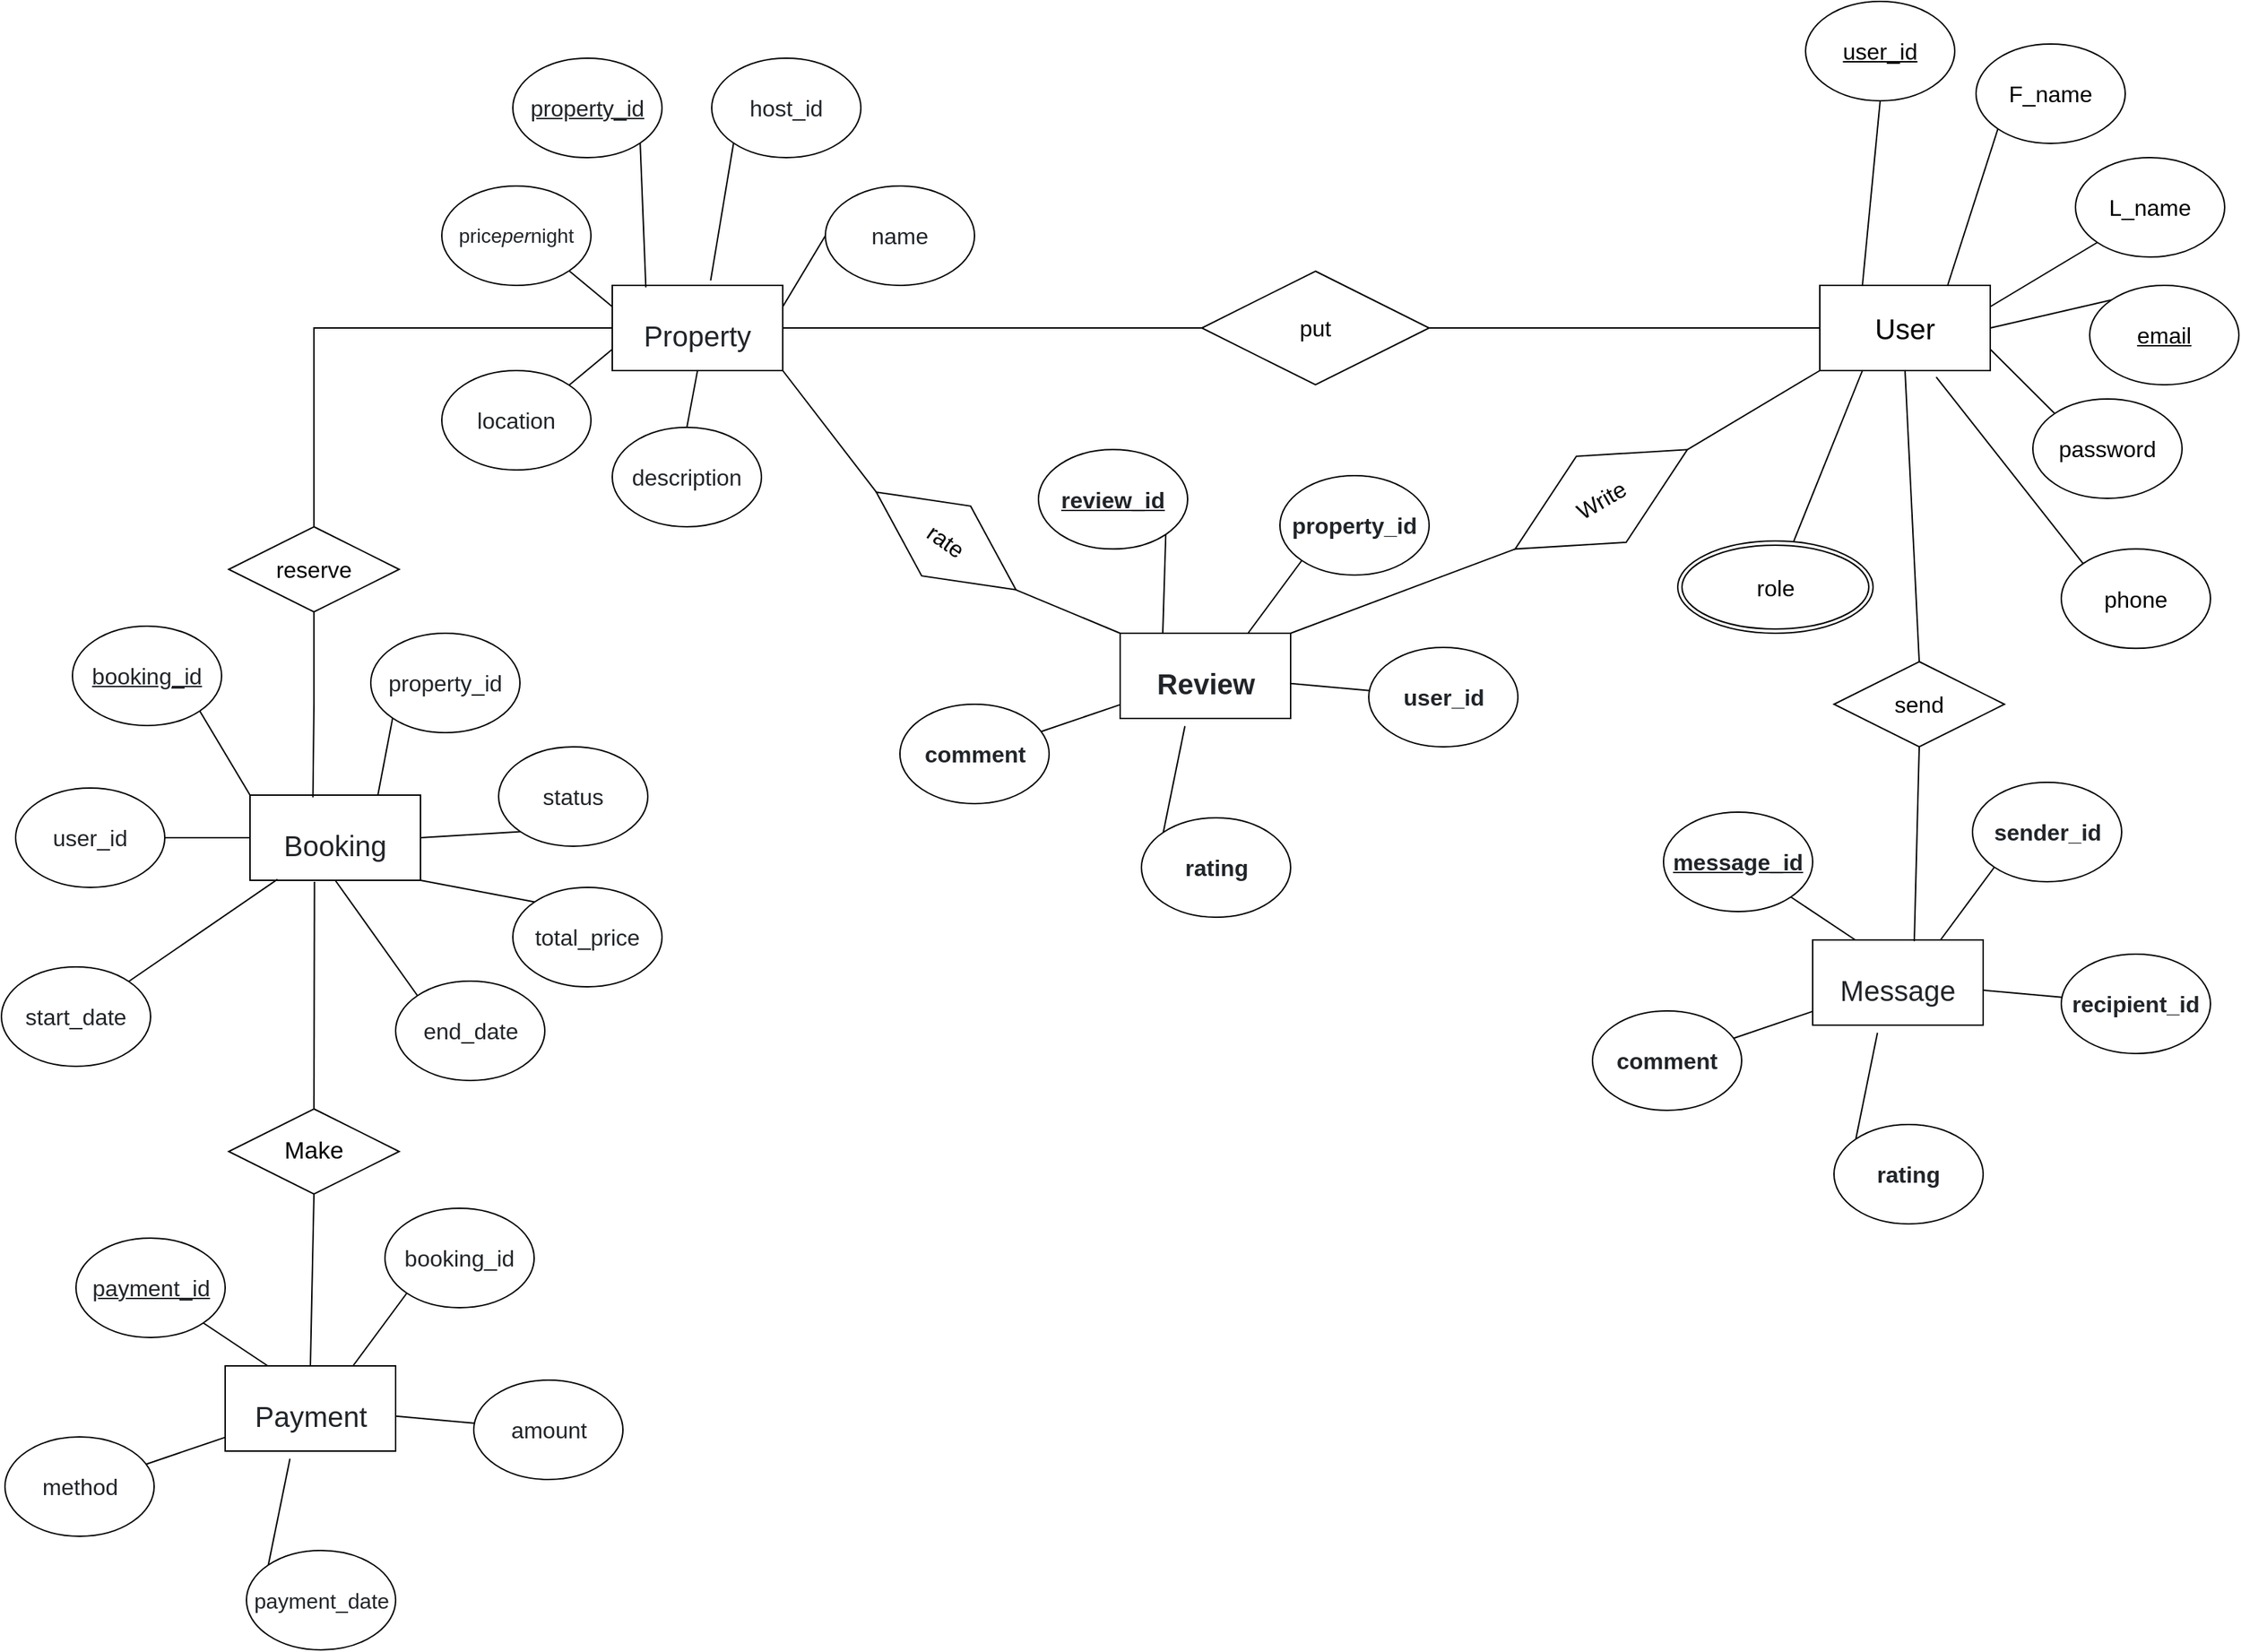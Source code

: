 <mxfile version="25.0.3">
  <diagram name="Page-1" id="sAh0_OjeJriuWlCXpD6U">
    <mxGraphModel dx="2840" dy="1763" grid="1" gridSize="10" guides="1" tooltips="1" connect="1" arrows="1" fold="1" page="1" pageScale="1" pageWidth="1100" pageHeight="850" math="0" shadow="0">
      <root>
        <mxCell id="0" />
        <mxCell id="1" parent="0" />
        <mxCell id="5ei2r8V7DqKCzxqT37iV-101" style="rounded=0;orthogonalLoop=1;jettySize=auto;html=1;exitX=0;exitY=1;exitDx=0;exitDy=0;entryX=1;entryY=0.5;entryDx=0;entryDy=0;endArrow=none;endFill=0;" edge="1" parent="1" source="5ei2r8V7DqKCzxqT37iV-1" target="5ei2r8V7DqKCzxqT37iV-100">
          <mxGeometry relative="1" as="geometry" />
        </mxCell>
        <mxCell id="5ei2r8V7DqKCzxqT37iV-109" style="rounded=0;orthogonalLoop=1;jettySize=auto;html=1;exitX=0.5;exitY=1;exitDx=0;exitDy=0;entryX=0.5;entryY=0;entryDx=0;entryDy=0;endArrow=none;endFill=0;" edge="1" parent="1" source="5ei2r8V7DqKCzxqT37iV-1" target="5ei2r8V7DqKCzxqT37iV-108">
          <mxGeometry relative="1" as="geometry" />
        </mxCell>
        <mxCell id="5ei2r8V7DqKCzxqT37iV-1" value="&lt;font style=&quot;font-size: 20px;&quot;&gt;User&lt;/font&gt;" style="rounded=0;whiteSpace=wrap;html=1;" vertex="1" parent="1">
          <mxGeometry x="540" y="310" width="120" height="60" as="geometry" />
        </mxCell>
        <mxCell id="5ei2r8V7DqKCzxqT37iV-18" style="rounded=0;orthogonalLoop=1;jettySize=auto;html=1;exitX=0.5;exitY=1;exitDx=0;exitDy=0;entryX=0.25;entryY=0;entryDx=0;entryDy=0;endArrow=none;endFill=0;" edge="1" parent="1" source="5ei2r8V7DqKCzxqT37iV-2" target="5ei2r8V7DqKCzxqT37iV-1">
          <mxGeometry relative="1" as="geometry" />
        </mxCell>
        <mxCell id="5ei2r8V7DqKCzxqT37iV-2" value="&lt;u&gt;&lt;font style=&quot;font-size: 16px;&quot;&gt;user_id&lt;/font&gt;&lt;/u&gt;" style="ellipse;whiteSpace=wrap;html=1;" vertex="1" parent="1">
          <mxGeometry x="530" y="110" width="105" height="70" as="geometry" />
        </mxCell>
        <mxCell id="5ei2r8V7DqKCzxqT37iV-17" style="rounded=0;orthogonalLoop=1;jettySize=auto;html=1;exitX=0;exitY=1;exitDx=0;exitDy=0;entryX=0.75;entryY=0;entryDx=0;entryDy=0;endArrow=none;endFill=0;" edge="1" parent="1" source="5ei2r8V7DqKCzxqT37iV-4" target="5ei2r8V7DqKCzxqT37iV-1">
          <mxGeometry relative="1" as="geometry" />
        </mxCell>
        <mxCell id="5ei2r8V7DqKCzxqT37iV-4" value="&lt;span style=&quot;font-size: 16px;&quot;&gt;F_name&lt;/span&gt;" style="ellipse;whiteSpace=wrap;html=1;" vertex="1" parent="1">
          <mxGeometry x="650" y="140" width="105" height="70" as="geometry" />
        </mxCell>
        <mxCell id="5ei2r8V7DqKCzxqT37iV-16" style="rounded=0;orthogonalLoop=1;jettySize=auto;html=1;exitX=0;exitY=1;exitDx=0;exitDy=0;entryX=1;entryY=0.25;entryDx=0;entryDy=0;strokeColor=default;endArrow=none;endFill=0;" edge="1" parent="1" source="5ei2r8V7DqKCzxqT37iV-5" target="5ei2r8V7DqKCzxqT37iV-1">
          <mxGeometry relative="1" as="geometry" />
        </mxCell>
        <mxCell id="5ei2r8V7DqKCzxqT37iV-5" value="&lt;span style=&quot;font-size: 16px;&quot;&gt;L_name&lt;/span&gt;" style="ellipse;whiteSpace=wrap;html=1;" vertex="1" parent="1">
          <mxGeometry x="720" y="220" width="105" height="70" as="geometry" />
        </mxCell>
        <mxCell id="5ei2r8V7DqKCzxqT37iV-15" style="rounded=0;orthogonalLoop=1;jettySize=auto;html=1;exitX=0;exitY=0;exitDx=0;exitDy=0;entryX=1;entryY=0.5;entryDx=0;entryDy=0;endArrow=none;endFill=0;" edge="1" parent="1" source="5ei2r8V7DqKCzxqT37iV-6" target="5ei2r8V7DqKCzxqT37iV-1">
          <mxGeometry relative="1" as="geometry" />
        </mxCell>
        <mxCell id="5ei2r8V7DqKCzxqT37iV-6" value="&lt;span style=&quot;font-size: 16px;&quot;&gt;&lt;u&gt;email&lt;/u&gt;&lt;/span&gt;" style="ellipse;whiteSpace=wrap;html=1;" vertex="1" parent="1">
          <mxGeometry x="730" y="310" width="105" height="70" as="geometry" />
        </mxCell>
        <mxCell id="5ei2r8V7DqKCzxqT37iV-14" style="rounded=0;orthogonalLoop=1;jettySize=auto;html=1;exitX=0;exitY=0;exitDx=0;exitDy=0;entryX=1;entryY=0.75;entryDx=0;entryDy=0;endArrow=none;endFill=0;" edge="1" parent="1" source="5ei2r8V7DqKCzxqT37iV-7" target="5ei2r8V7DqKCzxqT37iV-1">
          <mxGeometry relative="1" as="geometry" />
        </mxCell>
        <mxCell id="5ei2r8V7DqKCzxqT37iV-7" value="&lt;span style=&quot;font-size: 16px;&quot;&gt;password&lt;/span&gt;" style="ellipse;whiteSpace=wrap;html=1;" vertex="1" parent="1">
          <mxGeometry x="690" y="390" width="105" height="70" as="geometry" />
        </mxCell>
        <mxCell id="5ei2r8V7DqKCzxqT37iV-9" value="&lt;span style=&quot;font-size: 16px;&quot;&gt;phone&lt;/span&gt;" style="ellipse;whiteSpace=wrap;html=1;" vertex="1" parent="1">
          <mxGeometry x="710" y="495.67" width="105" height="70" as="geometry" />
        </mxCell>
        <mxCell id="5ei2r8V7DqKCzxqT37iV-12" style="rounded=0;orthogonalLoop=1;jettySize=auto;html=1;entryX=0.25;entryY=1;entryDx=0;entryDy=0;endArrow=none;endFill=0;" edge="1" parent="1" source="5ei2r8V7DqKCzxqT37iV-10" target="5ei2r8V7DqKCzxqT37iV-1">
          <mxGeometry relative="1" as="geometry" />
        </mxCell>
        <mxCell id="5ei2r8V7DqKCzxqT37iV-10" value="&lt;font style=&quot;font-size: 16px;&quot;&gt;role&lt;/font&gt;" style="ellipse;shape=doubleEllipse;margin=3;whiteSpace=wrap;html=1;align=center;" vertex="1" parent="1">
          <mxGeometry x="440" y="490" width="137.5" height="65" as="geometry" />
        </mxCell>
        <mxCell id="5ei2r8V7DqKCzxqT37iV-13" style="rounded=0;orthogonalLoop=1;jettySize=auto;html=1;exitX=0;exitY=0;exitDx=0;exitDy=0;entryX=0.683;entryY=1.077;entryDx=0;entryDy=0;entryPerimeter=0;endArrow=none;endFill=0;" edge="1" parent="1" source="5ei2r8V7DqKCzxqT37iV-9" target="5ei2r8V7DqKCzxqT37iV-1">
          <mxGeometry relative="1" as="geometry" />
        </mxCell>
        <mxCell id="5ei2r8V7DqKCzxqT37iV-21" value="&lt;h3 style=&quot;box-sizing: border-box; margin-top: 30px; margin-bottom: 20px; font-weight: 500; line-height: 1.2; color: rgb(33, 37, 41); font-family: Poppins, sans-serif; text-align: start; background-color: rgb(255, 255, 255);&quot;&gt;&lt;font style=&quot;font-size: 20px;&quot;&gt;Property&lt;/font&gt;&lt;/h3&gt;&lt;ul style=&quot;box-sizing: border-box; padding-left: 2rem; margin-top: 10px; margin-bottom: 1rem; color: rgb(33, 37, 41); font-family: Poppins, sans-serif; font-size: 16px; text-align: start; background-color: rgb(255, 255, 255);&quot;&gt;&lt;/ul&gt;" style="rounded=0;whiteSpace=wrap;html=1;" vertex="1" parent="1">
          <mxGeometry x="-310" y="310" width="120" height="60" as="geometry" />
        </mxCell>
        <mxCell id="5ei2r8V7DqKCzxqT37iV-22" value="&lt;span style=&quot;box-sizing: border-box; color: rgb(33, 37, 41); font-family: Poppins, sans-serif; font-size: 16px; text-align: left; background-color: rgb(255, 255, 255);&quot;&gt;&lt;u&gt;property_id&lt;/u&gt;&lt;/span&gt;" style="ellipse;whiteSpace=wrap;html=1;" vertex="1" parent="1">
          <mxGeometry x="-380" y="150" width="105" height="70" as="geometry" />
        </mxCell>
        <mxCell id="5ei2r8V7DqKCzxqT37iV-23" value="&lt;span style=&quot;box-sizing: border-box; color: rgb(33, 37, 41); font-family: Poppins, sans-serif; font-size: 16px; text-align: left; background-color: rgb(255, 255, 255);&quot;&gt;host_id&lt;/span&gt;" style="ellipse;whiteSpace=wrap;html=1;" vertex="1" parent="1">
          <mxGeometry x="-240" y="150" width="105" height="70" as="geometry" />
        </mxCell>
        <mxCell id="5ei2r8V7DqKCzxqT37iV-30" style="rounded=0;orthogonalLoop=1;jettySize=auto;html=1;exitX=0;exitY=0.5;exitDx=0;exitDy=0;entryX=1;entryY=0.25;entryDx=0;entryDy=0;endArrow=none;endFill=0;" edge="1" parent="1" source="5ei2r8V7DqKCzxqT37iV-24" target="5ei2r8V7DqKCzxqT37iV-21">
          <mxGeometry relative="1" as="geometry" />
        </mxCell>
        <mxCell id="5ei2r8V7DqKCzxqT37iV-24" value="&lt;span style=&quot;box-sizing: border-box; color: rgb(33, 37, 41); font-family: Poppins, sans-serif; font-size: 16px; text-align: left; background-color: rgb(255, 255, 255);&quot;&gt;name&lt;/span&gt;" style="ellipse;whiteSpace=wrap;html=1;" vertex="1" parent="1">
          <mxGeometry x="-160" y="240" width="105" height="70" as="geometry" />
        </mxCell>
        <mxCell id="5ei2r8V7DqKCzxqT37iV-32" style="rounded=0;orthogonalLoop=1;jettySize=auto;html=1;exitX=1;exitY=0;exitDx=0;exitDy=0;entryX=0;entryY=0.75;entryDx=0;entryDy=0;endArrow=none;endFill=0;" edge="1" parent="1" source="5ei2r8V7DqKCzxqT37iV-25" target="5ei2r8V7DqKCzxqT37iV-21">
          <mxGeometry relative="1" as="geometry" />
        </mxCell>
        <mxCell id="5ei2r8V7DqKCzxqT37iV-25" value="&lt;font style=&quot;font-size: 16px;&quot;&gt;&lt;span style=&quot;box-sizing: border-box; color: rgb(33, 37, 41); font-family: Poppins, sans-serif; text-align: left; background-color: rgb(255, 255, 255);&quot;&gt;location&lt;/span&gt;&lt;/font&gt;" style="ellipse;whiteSpace=wrap;html=1;" vertex="1" parent="1">
          <mxGeometry x="-430" y="370" width="105" height="70" as="geometry" />
        </mxCell>
        <mxCell id="5ei2r8V7DqKCzxqT37iV-33" style="rounded=0;orthogonalLoop=1;jettySize=auto;html=1;exitX=1;exitY=1;exitDx=0;exitDy=0;entryX=0;entryY=0.25;entryDx=0;entryDy=0;endArrow=none;endFill=0;" edge="1" parent="1" source="5ei2r8V7DqKCzxqT37iV-26" target="5ei2r8V7DqKCzxqT37iV-21">
          <mxGeometry relative="1" as="geometry" />
        </mxCell>
        <mxCell id="5ei2r8V7DqKCzxqT37iV-26" value="&lt;span style=&quot;box-sizing: border-box; color: rgb(33, 37, 41); font-family: Poppins, sans-serif; text-align: left; background-color: rgb(255, 255, 255);&quot;&gt;&lt;font style=&quot;font-size: 14px;&quot;&gt;price&lt;em style=&quot;box-sizing: border-box;&quot;&gt;per&lt;/em&gt;night&lt;/font&gt;&lt;/span&gt;" style="ellipse;whiteSpace=wrap;html=1;" vertex="1" parent="1">
          <mxGeometry x="-430" y="240" width="105" height="70" as="geometry" />
        </mxCell>
        <mxCell id="5ei2r8V7DqKCzxqT37iV-31" style="rounded=0;orthogonalLoop=1;jettySize=auto;html=1;exitX=0.5;exitY=0;exitDx=0;exitDy=0;entryX=0.5;entryY=1;entryDx=0;entryDy=0;endArrow=none;endFill=0;" edge="1" parent="1" source="5ei2r8V7DqKCzxqT37iV-27" target="5ei2r8V7DqKCzxqT37iV-21">
          <mxGeometry relative="1" as="geometry" />
        </mxCell>
        <mxCell id="5ei2r8V7DqKCzxqT37iV-27" value="&lt;span style=&quot;box-sizing: border-box; color: rgb(33, 37, 41); font-family: Poppins, sans-serif; font-size: 16px; text-align: left; background-color: rgb(255, 255, 255);&quot;&gt;description&lt;/span&gt;" style="ellipse;whiteSpace=wrap;html=1;" vertex="1" parent="1">
          <mxGeometry x="-310" y="410" width="105" height="70" as="geometry" />
        </mxCell>
        <mxCell id="5ei2r8V7DqKCzxqT37iV-28" style="rounded=0;orthogonalLoop=1;jettySize=auto;html=1;exitX=1;exitY=1;exitDx=0;exitDy=0;entryX=0.197;entryY=0.023;entryDx=0;entryDy=0;entryPerimeter=0;endArrow=none;endFill=0;" edge="1" parent="1" source="5ei2r8V7DqKCzxqT37iV-22" target="5ei2r8V7DqKCzxqT37iV-21">
          <mxGeometry relative="1" as="geometry" />
        </mxCell>
        <mxCell id="5ei2r8V7DqKCzxqT37iV-29" style="rounded=0;orthogonalLoop=1;jettySize=auto;html=1;exitX=0;exitY=1;exitDx=0;exitDy=0;entryX=0.577;entryY=-0.057;entryDx=0;entryDy=0;entryPerimeter=0;endArrow=none;endFill=0;" edge="1" parent="1" source="5ei2r8V7DqKCzxqT37iV-23" target="5ei2r8V7DqKCzxqT37iV-21">
          <mxGeometry relative="1" as="geometry" />
        </mxCell>
        <mxCell id="5ei2r8V7DqKCzxqT37iV-44" style="rounded=0;orthogonalLoop=1;jettySize=auto;html=1;exitX=1;exitY=0.5;exitDx=0;exitDy=0;entryX=0;entryY=1;entryDx=0;entryDy=0;endArrow=none;endFill=0;" edge="1" parent="1" source="5ei2r8V7DqKCzxqT37iV-34" target="5ei2r8V7DqKCzxqT37iV-41">
          <mxGeometry relative="1" as="geometry" />
        </mxCell>
        <mxCell id="5ei2r8V7DqKCzxqT37iV-34" value="&lt;h3 style=&quot;box-sizing: border-box; margin-top: 30px; margin-bottom: 20px; line-height: 1.2; color: rgb(33, 37, 41); font-family: Poppins, sans-serif; text-align: start; background-color: rgb(255, 255, 255);&quot;&gt;&lt;font style=&quot;font-size: 20px; font-weight: normal;&quot;&gt;Booking&lt;/font&gt;&lt;/h3&gt;&lt;ul style=&quot;box-sizing: border-box; padding-left: 2rem; margin-top: 10px; margin-bottom: 1rem; color: rgb(33, 37, 41); font-family: Poppins, sans-serif; font-size: 16px; text-align: start; background-color: rgb(255, 255, 255);&quot;&gt;&lt;/ul&gt;" style="rounded=0;whiteSpace=wrap;html=1;" vertex="1" parent="1">
          <mxGeometry x="-565" y="669" width="120" height="60" as="geometry" />
        </mxCell>
        <mxCell id="5ei2r8V7DqKCzxqT37iV-42" style="rounded=0;orthogonalLoop=1;jettySize=auto;html=1;exitX=1;exitY=1;exitDx=0;exitDy=0;entryX=0;entryY=0;entryDx=0;entryDy=0;endArrow=none;endFill=0;" edge="1" parent="1" source="5ei2r8V7DqKCzxqT37iV-35" target="5ei2r8V7DqKCzxqT37iV-34">
          <mxGeometry relative="1" as="geometry" />
        </mxCell>
        <mxCell id="5ei2r8V7DqKCzxqT37iV-35" value="&lt;span style=&quot;box-sizing: border-box; color: rgb(33, 37, 41); font-family: Poppins, sans-serif; font-size: 16px; text-align: left; background-color: rgb(255, 255, 255);&quot;&gt;&lt;u&gt;booking_id&lt;/u&gt;&lt;/span&gt;" style="ellipse;whiteSpace=wrap;html=1;" vertex="1" parent="1">
          <mxGeometry x="-690" y="550" width="105" height="70" as="geometry" />
        </mxCell>
        <mxCell id="5ei2r8V7DqKCzxqT37iV-48" style="rounded=0;orthogonalLoop=1;jettySize=auto;html=1;exitX=0;exitY=1;exitDx=0;exitDy=0;entryX=0.75;entryY=0;entryDx=0;entryDy=0;endArrow=none;endFill=0;" edge="1" parent="1" source="5ei2r8V7DqKCzxqT37iV-36" target="5ei2r8V7DqKCzxqT37iV-34">
          <mxGeometry relative="1" as="geometry" />
        </mxCell>
        <mxCell id="5ei2r8V7DqKCzxqT37iV-36" value="&lt;span style=&quot;box-sizing: border-box; color: rgb(33, 37, 41); font-family: Poppins, sans-serif; font-size: 16px; text-align: left; background-color: rgb(255, 255, 255);&quot;&gt;property_id&lt;/span&gt;" style="ellipse;whiteSpace=wrap;html=1;" vertex="1" parent="1">
          <mxGeometry x="-480" y="555" width="105" height="70" as="geometry" />
        </mxCell>
        <mxCell id="5ei2r8V7DqKCzxqT37iV-37" value="&lt;span style=&quot;box-sizing: border-box; color: rgb(33, 37, 41); font-family: Poppins, sans-serif; font-size: 16px; text-align: left; background-color: rgb(255, 255, 255);&quot;&gt;start_date&lt;/span&gt;" style="ellipse;whiteSpace=wrap;html=1;" vertex="1" parent="1">
          <mxGeometry x="-740" y="790" width="105" height="70" as="geometry" />
        </mxCell>
        <mxCell id="5ei2r8V7DqKCzxqT37iV-46" style="rounded=0;orthogonalLoop=1;jettySize=auto;html=1;exitX=0;exitY=0;exitDx=0;exitDy=0;entryX=0.5;entryY=1;entryDx=0;entryDy=0;endArrow=none;endFill=0;" edge="1" parent="1" source="5ei2r8V7DqKCzxqT37iV-38" target="5ei2r8V7DqKCzxqT37iV-34">
          <mxGeometry relative="1" as="geometry" />
        </mxCell>
        <mxCell id="5ei2r8V7DqKCzxqT37iV-38" value="&lt;span style=&quot;box-sizing: border-box; color: rgb(33, 37, 41); font-family: Poppins, sans-serif; font-size: 16px; text-align: left; background-color: rgb(255, 255, 255);&quot;&gt;end_date&lt;/span&gt;" style="ellipse;whiteSpace=wrap;html=1;" vertex="1" parent="1">
          <mxGeometry x="-462.5" y="800" width="105" height="70" as="geometry" />
        </mxCell>
        <mxCell id="5ei2r8V7DqKCzxqT37iV-47" style="rounded=0;orthogonalLoop=1;jettySize=auto;html=1;exitX=0;exitY=0;exitDx=0;exitDy=0;entryX=1;entryY=1;entryDx=0;entryDy=0;endArrow=none;endFill=0;" edge="1" parent="1" source="5ei2r8V7DqKCzxqT37iV-39" target="5ei2r8V7DqKCzxqT37iV-34">
          <mxGeometry relative="1" as="geometry" />
        </mxCell>
        <mxCell id="5ei2r8V7DqKCzxqT37iV-39" value="&lt;span style=&quot;box-sizing: border-box; color: rgb(33, 37, 41); font-family: Poppins, sans-serif; font-size: 16px; text-align: left; background-color: rgb(255, 255, 255);&quot;&gt;total_price&lt;/span&gt;" style="ellipse;whiteSpace=wrap;html=1;" vertex="1" parent="1">
          <mxGeometry x="-380" y="734" width="105" height="70" as="geometry" />
        </mxCell>
        <mxCell id="5ei2r8V7DqKCzxqT37iV-43" style="rounded=0;orthogonalLoop=1;jettySize=auto;html=1;exitX=1;exitY=0.5;exitDx=0;exitDy=0;entryX=0;entryY=0.5;entryDx=0;entryDy=0;endArrow=none;endFill=0;" edge="1" parent="1" source="5ei2r8V7DqKCzxqT37iV-40" target="5ei2r8V7DqKCzxqT37iV-34">
          <mxGeometry relative="1" as="geometry" />
        </mxCell>
        <mxCell id="5ei2r8V7DqKCzxqT37iV-40" value="&lt;span style=&quot;box-sizing: border-box; color: rgb(33, 37, 41); font-family: Poppins, sans-serif; font-size: 16px; text-align: left; background-color: rgb(255, 255, 255);&quot;&gt;user_id&lt;/span&gt;" style="ellipse;whiteSpace=wrap;html=1;" vertex="1" parent="1">
          <mxGeometry x="-730" y="664" width="105" height="70" as="geometry" />
        </mxCell>
        <mxCell id="5ei2r8V7DqKCzxqT37iV-41" value="&lt;span style=&quot;box-sizing: border-box; color: rgb(33, 37, 41); font-family: Poppins, sans-serif; font-size: 16px; text-align: left; background-color: rgb(255, 255, 255);&quot;&gt;status&lt;/span&gt;" style="ellipse;whiteSpace=wrap;html=1;" vertex="1" parent="1">
          <mxGeometry x="-390" y="635" width="105" height="70" as="geometry" />
        </mxCell>
        <mxCell id="5ei2r8V7DqKCzxqT37iV-45" style="rounded=0;orthogonalLoop=1;jettySize=auto;html=1;exitX=1;exitY=0;exitDx=0;exitDy=0;entryX=0.161;entryY=0.989;entryDx=0;entryDy=0;entryPerimeter=0;endArrow=none;endFill=0;" edge="1" parent="1" source="5ei2r8V7DqKCzxqT37iV-37" target="5ei2r8V7DqKCzxqT37iV-34">
          <mxGeometry relative="1" as="geometry" />
        </mxCell>
        <mxCell id="5ei2r8V7DqKCzxqT37iV-49" value="&lt;h3 style=&quot;box-sizing: border-box; margin-top: 30px; margin-bottom: 20px; font-weight: 500; line-height: 1.2; color: rgb(33, 37, 41); font-family: Poppins, sans-serif; text-align: start; background-color: rgb(255, 255, 255);&quot;&gt;&lt;font style=&quot;font-size: 20px;&quot;&gt;Payment&lt;/font&gt;&lt;/h3&gt;&lt;ul style=&quot;box-sizing: border-box; padding-left: 2rem; margin-top: 10px; margin-bottom: 1rem; color: rgb(33, 37, 41); font-family: Poppins, sans-serif; font-size: 16px; text-align: start; background-color: rgb(255, 255, 255);&quot;&gt;&lt;/ul&gt;" style="rounded=0;whiteSpace=wrap;html=1;" vertex="1" parent="1">
          <mxGeometry x="-582.5" y="1071" width="120" height="60" as="geometry" />
        </mxCell>
        <mxCell id="5ei2r8V7DqKCzxqT37iV-59" style="rounded=0;orthogonalLoop=1;jettySize=auto;html=1;exitX=1;exitY=1;exitDx=0;exitDy=0;entryX=0.25;entryY=0;entryDx=0;entryDy=0;endArrow=none;endFill=0;" edge="1" parent="1" source="5ei2r8V7DqKCzxqT37iV-50" target="5ei2r8V7DqKCzxqT37iV-49">
          <mxGeometry relative="1" as="geometry" />
        </mxCell>
        <mxCell id="5ei2r8V7DqKCzxqT37iV-50" value="&lt;span style=&quot;box-sizing: border-box; color: rgb(33, 37, 41); font-family: Poppins, sans-serif; font-size: 16px; text-align: left; background-color: rgb(255, 255, 255);&quot;&gt;&lt;u&gt;payment_id&lt;/u&gt;&lt;/span&gt;" style="ellipse;whiteSpace=wrap;html=1;" vertex="1" parent="1">
          <mxGeometry x="-687.5" y="981" width="105" height="70" as="geometry" />
        </mxCell>
        <mxCell id="5ei2r8V7DqKCzxqT37iV-58" style="rounded=0;orthogonalLoop=1;jettySize=auto;html=1;exitX=0;exitY=1;exitDx=0;exitDy=0;entryX=0.75;entryY=0;entryDx=0;entryDy=0;endArrow=none;endFill=0;" edge="1" parent="1" source="5ei2r8V7DqKCzxqT37iV-51" target="5ei2r8V7DqKCzxqT37iV-49">
          <mxGeometry relative="1" as="geometry" />
        </mxCell>
        <mxCell id="5ei2r8V7DqKCzxqT37iV-51" value="&lt;span style=&quot;box-sizing: border-box; color: rgb(33, 37, 41); font-family: Poppins, sans-serif; font-size: 16px; text-align: left; background-color: rgb(255, 255, 255);&quot;&gt;booking_id&lt;/span&gt;" style="ellipse;whiteSpace=wrap;html=1;" vertex="1" parent="1">
          <mxGeometry x="-470" y="960" width="105" height="70" as="geometry" />
        </mxCell>
        <mxCell id="5ei2r8V7DqKCzxqT37iV-60" value="" style="rounded=0;orthogonalLoop=1;jettySize=auto;html=1;endArrow=none;endFill=0;" edge="1" parent="1" source="5ei2r8V7DqKCzxqT37iV-52" target="5ei2r8V7DqKCzxqT37iV-49">
          <mxGeometry relative="1" as="geometry" />
        </mxCell>
        <mxCell id="5ei2r8V7DqKCzxqT37iV-52" value="&lt;span style=&quot;box-sizing: border-box; color: rgb(33, 37, 41); font-family: Poppins, sans-serif; font-size: 16px; text-align: left; background-color: rgb(255, 255, 255);&quot;&gt;method&lt;/span&gt;" style="ellipse;whiteSpace=wrap;html=1;" vertex="1" parent="1">
          <mxGeometry x="-737.5" y="1121" width="105" height="70" as="geometry" />
        </mxCell>
        <mxCell id="5ei2r8V7DqKCzxqT37iV-56" value="" style="rounded=0;orthogonalLoop=1;jettySize=auto;html=1;endArrow=none;endFill=0;" edge="1" parent="1" source="5ei2r8V7DqKCzxqT37iV-53" target="5ei2r8V7DqKCzxqT37iV-49">
          <mxGeometry relative="1" as="geometry" />
        </mxCell>
        <mxCell id="5ei2r8V7DqKCzxqT37iV-53" value="&lt;span style=&quot;box-sizing: border-box; color: rgb(33, 37, 41); font-family: Poppins, sans-serif; font-size: 16px; text-align: left; background-color: rgb(255, 255, 255);&quot;&gt;amount&lt;/span&gt;" style="ellipse;whiteSpace=wrap;html=1;" vertex="1" parent="1">
          <mxGeometry x="-407.5" y="1081" width="105" height="70" as="geometry" />
        </mxCell>
        <mxCell id="5ei2r8V7DqKCzxqT37iV-54" value="&lt;span style=&quot;box-sizing: border-box; color: rgb(33, 37, 41); font-family: Poppins, sans-serif; text-align: left; background-color: rgb(255, 255, 255);&quot;&gt;&lt;font style=&quot;font-size: 15px;&quot;&gt;payment_date&lt;/font&gt;&lt;/span&gt;" style="ellipse;whiteSpace=wrap;html=1;" vertex="1" parent="1">
          <mxGeometry x="-567.5" y="1201" width="105" height="70" as="geometry" />
        </mxCell>
        <mxCell id="5ei2r8V7DqKCzxqT37iV-55" style="rounded=0;orthogonalLoop=1;jettySize=auto;html=1;exitX=0;exitY=0;exitDx=0;exitDy=0;entryX=0.38;entryY=1.09;entryDx=0;entryDy=0;entryPerimeter=0;endArrow=none;endFill=0;" edge="1" parent="1" source="5ei2r8V7DqKCzxqT37iV-54" target="5ei2r8V7DqKCzxqT37iV-49">
          <mxGeometry relative="1" as="geometry" />
        </mxCell>
        <mxCell id="5ei2r8V7DqKCzxqT37iV-61" value="&lt;h3 style=&quot;box-sizing: border-box; margin-top: 30px; margin-bottom: 20px; font-weight: 500; line-height: 1.2; color: rgb(33, 37, 41); font-family: Poppins, sans-serif; text-align: start; background-color: rgb(255, 255, 255);&quot;&gt;&lt;ul style=&quot;box-sizing: border-box; padding-left: 2rem; margin-top: 10px; margin-bottom: 1rem; color: rgb(33, 37, 41); font-family: Poppins, sans-serif; font-size: 16px; font-style: normal; font-variant-ligatures: normal; font-variant-caps: normal; font-weight: 400; letter-spacing: normal; orphans: 2; text-align: start; text-indent: 0px; text-transform: none; widows: 2; word-spacing: 0px; -webkit-text-stroke-width: 0px; white-space: normal; background-color: rgb(255, 255, 255); text-decoration-thickness: initial; text-decoration-style: initial; text-decoration-color: initial;&quot;&gt;&lt;/ul&gt;&lt;/h3&gt;&lt;h3 style=&quot;box-sizing: border-box; margin-top: 30px; margin-bottom: 20px; line-height: 1.2; color: rgb(33, 37, 41); font-family: Poppins, sans-serif; font-style: normal; font-variant-ligatures: normal; font-variant-caps: normal; letter-spacing: normal; orphans: 2; text-align: start; text-indent: 0px; text-transform: none; widows: 2; word-spacing: 0px; -webkit-text-stroke-width: 0px; white-space: normal; background-color: rgb(255, 255, 255); text-decoration-thickness: initial; text-decoration-style: initial; text-decoration-color: initial;&quot;&gt;&lt;font style=&quot;font-size: 20px;&quot;&gt;Review&lt;/font&gt;&lt;/h3&gt;&lt;ul style=&quot;box-sizing: border-box; padding-left: 2rem; margin-top: 10px; margin-bottom: 1rem; color: rgb(33, 37, 41); font-family: Poppins, sans-serif; font-size: 16px; text-align: start; background-color: rgb(255, 255, 255);&quot;&gt;&lt;/ul&gt;" style="rounded=0;whiteSpace=wrap;html=1;" vertex="1" parent="1">
          <mxGeometry x="47.5" y="555" width="120" height="60" as="geometry" />
        </mxCell>
        <mxCell id="5ei2r8V7DqKCzxqT37iV-62" style="rounded=0;orthogonalLoop=1;jettySize=auto;html=1;exitX=1;exitY=1;exitDx=0;exitDy=0;entryX=0.25;entryY=0;entryDx=0;entryDy=0;endArrow=none;endFill=0;" edge="1" parent="1" source="5ei2r8V7DqKCzxqT37iV-63" target="5ei2r8V7DqKCzxqT37iV-61">
          <mxGeometry relative="1" as="geometry" />
        </mxCell>
        <mxCell id="5ei2r8V7DqKCzxqT37iV-63" value="&lt;span style=&quot;box-sizing: border-box; font-weight: bolder; color: rgb(33, 37, 41); font-family: Poppins, sans-serif; font-size: 16px; text-align: left; background-color: rgb(255, 255, 255);&quot;&gt;&lt;u&gt;review_id&lt;/u&gt;&lt;/span&gt;" style="ellipse;whiteSpace=wrap;html=1;" vertex="1" parent="1">
          <mxGeometry x="-10" y="425.67" width="105" height="70" as="geometry" />
        </mxCell>
        <mxCell id="5ei2r8V7DqKCzxqT37iV-64" style="rounded=0;orthogonalLoop=1;jettySize=auto;html=1;exitX=0;exitY=1;exitDx=0;exitDy=0;entryX=0.75;entryY=0;entryDx=0;entryDy=0;endArrow=none;endFill=0;" edge="1" parent="1" source="5ei2r8V7DqKCzxqT37iV-65" target="5ei2r8V7DqKCzxqT37iV-61">
          <mxGeometry relative="1" as="geometry" />
        </mxCell>
        <mxCell id="5ei2r8V7DqKCzxqT37iV-65" value="&lt;span style=&quot;box-sizing: border-box; font-weight: bolder; color: rgb(33, 37, 41); font-family: Poppins, sans-serif; font-size: 16px; text-align: left; background-color: rgb(255, 255, 255);&quot;&gt;property_id&lt;/span&gt;" style="ellipse;whiteSpace=wrap;html=1;" vertex="1" parent="1">
          <mxGeometry x="160" y="444" width="105" height="70" as="geometry" />
        </mxCell>
        <mxCell id="5ei2r8V7DqKCzxqT37iV-66" value="" style="rounded=0;orthogonalLoop=1;jettySize=auto;html=1;endArrow=none;endFill=0;" edge="1" parent="1" source="5ei2r8V7DqKCzxqT37iV-67" target="5ei2r8V7DqKCzxqT37iV-61">
          <mxGeometry relative="1" as="geometry" />
        </mxCell>
        <mxCell id="5ei2r8V7DqKCzxqT37iV-67" value="&lt;span style=&quot;box-sizing: border-box; font-weight: bolder; color: rgb(33, 37, 41); font-family: Poppins, sans-serif; font-size: 16px; text-align: left; background-color: rgb(255, 255, 255);&quot;&gt;comment&lt;/span&gt;" style="ellipse;whiteSpace=wrap;html=1;" vertex="1" parent="1">
          <mxGeometry x="-107.5" y="605" width="105" height="70" as="geometry" />
        </mxCell>
        <mxCell id="5ei2r8V7DqKCzxqT37iV-68" value="" style="rounded=0;orthogonalLoop=1;jettySize=auto;html=1;endArrow=none;endFill=0;" edge="1" parent="1" source="5ei2r8V7DqKCzxqT37iV-69" target="5ei2r8V7DqKCzxqT37iV-61">
          <mxGeometry relative="1" as="geometry" />
        </mxCell>
        <mxCell id="5ei2r8V7DqKCzxqT37iV-69" value="&lt;span style=&quot;box-sizing: border-box; font-weight: bolder; color: rgb(33, 37, 41); font-family: Poppins, sans-serif; font-size: 16px; text-align: left; background-color: rgb(255, 255, 255);&quot;&gt;user_id&lt;/span&gt;" style="ellipse;whiteSpace=wrap;html=1;" vertex="1" parent="1">
          <mxGeometry x="222.5" y="565" width="105" height="70" as="geometry" />
        </mxCell>
        <mxCell id="5ei2r8V7DqKCzxqT37iV-70" value="&lt;span style=&quot;box-sizing: border-box; font-weight: bolder; color: rgb(33, 37, 41); font-family: Poppins, sans-serif; font-size: 16px; text-align: left; background-color: rgb(255, 255, 255);&quot;&gt;rating&lt;/span&gt;" style="ellipse;whiteSpace=wrap;html=1;" vertex="1" parent="1">
          <mxGeometry x="62.5" y="685" width="105" height="70" as="geometry" />
        </mxCell>
        <mxCell id="5ei2r8V7DqKCzxqT37iV-71" style="rounded=0;orthogonalLoop=1;jettySize=auto;html=1;exitX=0;exitY=0;exitDx=0;exitDy=0;entryX=0.38;entryY=1.09;entryDx=0;entryDy=0;entryPerimeter=0;endArrow=none;endFill=0;" edge="1" parent="1" source="5ei2r8V7DqKCzxqT37iV-70" target="5ei2r8V7DqKCzxqT37iV-61">
          <mxGeometry relative="1" as="geometry" />
        </mxCell>
        <mxCell id="5ei2r8V7DqKCzxqT37iV-72" value="&lt;h3 style=&quot;box-sizing: border-box; margin-top: 30px; margin-bottom: 20px; font-weight: 500; line-height: 1.2; color: rgb(33, 37, 41); font-family: Poppins, sans-serif; text-align: start; background-color: rgb(255, 255, 255);&quot;&gt;&lt;ul style=&quot;box-sizing: border-box; padding-left: 2rem; margin-top: 10px; margin-bottom: 1rem; color: rgb(33, 37, 41); font-family: Poppins, sans-serif; font-size: 16px; font-style: normal; font-variant-ligatures: normal; font-variant-caps: normal; font-weight: 400; letter-spacing: normal; orphans: 2; text-align: start; text-indent: 0px; text-transform: none; widows: 2; word-spacing: 0px; -webkit-text-stroke-width: 0px; white-space: normal; background-color: rgb(255, 255, 255); text-decoration-thickness: initial; text-decoration-style: initial; text-decoration-color: initial;&quot;&gt;&lt;/ul&gt;&lt;/h3&gt;&lt;h3 style=&quot;box-sizing: border-box; margin-top: 30px; margin-bottom: 20px; line-height: 1.2; color: rgb(33, 37, 41); font-family: Poppins, sans-serif; text-align: start; background-color: rgb(255, 255, 255);&quot;&gt;&lt;span style=&quot;font-weight: normal;&quot;&gt;&lt;font style=&quot;font-size: 20px;&quot;&gt;Message&lt;/font&gt;&lt;/span&gt;&lt;/h3&gt;&lt;ul style=&quot;box-sizing: border-box; padding-left: 2rem; margin-top: 10px; margin-bottom: 1rem; color: rgb(33, 37, 41); font-family: Poppins, sans-serif; font-size: 16px; text-align: start; background-color: rgb(255, 255, 255);&quot;&gt;&lt;/ul&gt;" style="rounded=0;whiteSpace=wrap;html=1;" vertex="1" parent="1">
          <mxGeometry x="535" y="771" width="120" height="60" as="geometry" />
        </mxCell>
        <mxCell id="5ei2r8V7DqKCzxqT37iV-73" style="rounded=0;orthogonalLoop=1;jettySize=auto;html=1;exitX=1;exitY=1;exitDx=0;exitDy=0;entryX=0.25;entryY=0;entryDx=0;entryDy=0;endArrow=none;endFill=0;" edge="1" parent="1" source="5ei2r8V7DqKCzxqT37iV-74" target="5ei2r8V7DqKCzxqT37iV-72">
          <mxGeometry relative="1" as="geometry" />
        </mxCell>
        <mxCell id="5ei2r8V7DqKCzxqT37iV-74" value="&lt;span style=&quot;box-sizing: border-box; font-weight: bolder; color: rgb(33, 37, 41); font-family: Poppins, sans-serif; font-size: 16px; text-align: left; background-color: rgb(255, 255, 255);&quot;&gt;&lt;u&gt;message_id&lt;/u&gt;&lt;/span&gt;" style="ellipse;whiteSpace=wrap;html=1;" vertex="1" parent="1">
          <mxGeometry x="430" y="681" width="105" height="70" as="geometry" />
        </mxCell>
        <mxCell id="5ei2r8V7DqKCzxqT37iV-75" style="rounded=0;orthogonalLoop=1;jettySize=auto;html=1;exitX=0;exitY=1;exitDx=0;exitDy=0;entryX=0.75;entryY=0;entryDx=0;entryDy=0;endArrow=none;endFill=0;" edge="1" parent="1" source="5ei2r8V7DqKCzxqT37iV-76" target="5ei2r8V7DqKCzxqT37iV-72">
          <mxGeometry relative="1" as="geometry" />
        </mxCell>
        <mxCell id="5ei2r8V7DqKCzxqT37iV-76" value="&lt;span style=&quot;box-sizing: border-box; font-weight: bolder; color: rgb(33, 37, 41); font-family: Poppins, sans-serif; font-size: 16px; text-align: left; background-color: rgb(255, 255, 255);&quot;&gt;sender_id&lt;/span&gt;" style="ellipse;whiteSpace=wrap;html=1;" vertex="1" parent="1">
          <mxGeometry x="647.5" y="660" width="105" height="70" as="geometry" />
        </mxCell>
        <mxCell id="5ei2r8V7DqKCzxqT37iV-77" value="" style="rounded=0;orthogonalLoop=1;jettySize=auto;html=1;endArrow=none;endFill=0;" edge="1" parent="1" source="5ei2r8V7DqKCzxqT37iV-78" target="5ei2r8V7DqKCzxqT37iV-72">
          <mxGeometry relative="1" as="geometry" />
        </mxCell>
        <mxCell id="5ei2r8V7DqKCzxqT37iV-78" value="&lt;span style=&quot;box-sizing: border-box; font-weight: bolder; color: rgb(33, 37, 41); font-family: Poppins, sans-serif; font-size: 16px; text-align: left; background-color: rgb(255, 255, 255);&quot;&gt;comment&lt;/span&gt;" style="ellipse;whiteSpace=wrap;html=1;" vertex="1" parent="1">
          <mxGeometry x="380" y="821" width="105" height="70" as="geometry" />
        </mxCell>
        <mxCell id="5ei2r8V7DqKCzxqT37iV-79" value="" style="rounded=0;orthogonalLoop=1;jettySize=auto;html=1;endArrow=none;endFill=0;" edge="1" parent="1" source="5ei2r8V7DqKCzxqT37iV-80" target="5ei2r8V7DqKCzxqT37iV-72">
          <mxGeometry relative="1" as="geometry" />
        </mxCell>
        <mxCell id="5ei2r8V7DqKCzxqT37iV-80" value="&lt;span style=&quot;box-sizing: border-box; font-weight: bolder; color: rgb(33, 37, 41); font-family: Poppins, sans-serif; font-size: 16px; text-align: left; background-color: rgb(255, 255, 255);&quot;&gt;recipient_id&lt;/span&gt;" style="ellipse;whiteSpace=wrap;html=1;" vertex="1" parent="1">
          <mxGeometry x="710" y="781" width="105" height="70" as="geometry" />
        </mxCell>
        <mxCell id="5ei2r8V7DqKCzxqT37iV-81" value="&lt;span style=&quot;box-sizing: border-box; font-weight: bolder; color: rgb(33, 37, 41); font-family: Poppins, sans-serif; font-size: 16px; text-align: left; background-color: rgb(255, 255, 255);&quot;&gt;rating&lt;/span&gt;" style="ellipse;whiteSpace=wrap;html=1;" vertex="1" parent="1">
          <mxGeometry x="550" y="901" width="105" height="70" as="geometry" />
        </mxCell>
        <mxCell id="5ei2r8V7DqKCzxqT37iV-82" style="rounded=0;orthogonalLoop=1;jettySize=auto;html=1;exitX=0;exitY=0;exitDx=0;exitDy=0;entryX=0.38;entryY=1.09;entryDx=0;entryDy=0;entryPerimeter=0;endArrow=none;endFill=0;" edge="1" parent="1" source="5ei2r8V7DqKCzxqT37iV-81" target="5ei2r8V7DqKCzxqT37iV-72">
          <mxGeometry relative="1" as="geometry" />
        </mxCell>
        <mxCell id="5ei2r8V7DqKCzxqT37iV-84" style="rounded=0;orthogonalLoop=1;jettySize=auto;html=1;exitX=1;exitY=0.5;exitDx=0;exitDy=0;entryX=0;entryY=0.5;entryDx=0;entryDy=0;endArrow=none;endFill=0;" edge="1" parent="1" target="5ei2r8V7DqKCzxqT37iV-1">
          <mxGeometry relative="1" as="geometry">
            <mxPoint x="265" y="340" as="sourcePoint" />
          </mxGeometry>
        </mxCell>
        <mxCell id="5ei2r8V7DqKCzxqT37iV-85" style="rounded=0;orthogonalLoop=1;jettySize=auto;html=1;exitX=0;exitY=0.5;exitDx=0;exitDy=0;entryX=1;entryY=0.5;entryDx=0;entryDy=0;endArrow=none;endFill=0;" edge="1" parent="1" target="5ei2r8V7DqKCzxqT37iV-21">
          <mxGeometry relative="1" as="geometry">
            <mxPoint x="105" y="340" as="sourcePoint" />
          </mxGeometry>
        </mxCell>
        <mxCell id="5ei2r8V7DqKCzxqT37iV-86" style="edgeStyle=orthogonalEdgeStyle;rounded=0;orthogonalLoop=1;jettySize=auto;html=1;exitX=0.5;exitY=1;exitDx=0;exitDy=0;entryX=0.369;entryY=0.028;entryDx=0;entryDy=0;entryPerimeter=0;endArrow=none;endFill=0;" edge="1" parent="1" target="5ei2r8V7DqKCzxqT37iV-34">
          <mxGeometry relative="1" as="geometry">
            <mxPoint x="-520" y="540" as="sourcePoint" />
            <Array as="points">
              <mxPoint x="-521" y="604" />
            </Array>
          </mxGeometry>
        </mxCell>
        <mxCell id="5ei2r8V7DqKCzxqT37iV-89" value="" style="edgeStyle=orthogonalEdgeStyle;rounded=0;orthogonalLoop=1;jettySize=auto;html=1;exitX=0;exitY=0.5;exitDx=0;exitDy=0;entryX=0.5;entryY=0;entryDx=0;entryDy=0;endArrow=none;endFill=0;" edge="1" parent="1" source="5ei2r8V7DqKCzxqT37iV-21">
          <mxGeometry relative="1" as="geometry">
            <mxPoint x="-310" y="340" as="sourcePoint" />
            <mxPoint x="-520" y="480" as="targetPoint" />
            <Array as="points">
              <mxPoint x="-520" y="340" />
            </Array>
          </mxGeometry>
        </mxCell>
        <mxCell id="5ei2r8V7DqKCzxqT37iV-96" style="rounded=0;orthogonalLoop=1;jettySize=auto;html=1;exitX=0.5;exitY=1;exitDx=0;exitDy=0;entryX=0.5;entryY=0;entryDx=0;entryDy=0;endArrow=none;endFill=0;" edge="1" parent="1" source="5ei2r8V7DqKCzxqT37iV-93" target="5ei2r8V7DqKCzxqT37iV-49">
          <mxGeometry relative="1" as="geometry" />
        </mxCell>
        <mxCell id="5ei2r8V7DqKCzxqT37iV-93" value="&lt;font style=&quot;font-size: 17px;&quot;&gt;Make&lt;/font&gt;" style="shape=rhombus;perimeter=rhombusPerimeter;whiteSpace=wrap;html=1;align=center;" vertex="1" parent="1">
          <mxGeometry x="-580" y="890" width="120" height="60" as="geometry" />
        </mxCell>
        <mxCell id="5ei2r8V7DqKCzxqT37iV-97" style="rounded=0;orthogonalLoop=1;jettySize=auto;html=1;exitX=0.5;exitY=0;exitDx=0;exitDy=0;entryX=0.378;entryY=1.017;entryDx=0;entryDy=0;entryPerimeter=0;endArrow=none;endFill=0;" edge="1" parent="1" source="5ei2r8V7DqKCzxqT37iV-93" target="5ei2r8V7DqKCzxqT37iV-34">
          <mxGeometry relative="1" as="geometry" />
        </mxCell>
        <mxCell id="5ei2r8V7DqKCzxqT37iV-98" value="&lt;span style=&quot;font-size: 16px;&quot;&gt;reserve&lt;/span&gt;" style="shape=rhombus;perimeter=rhombusPerimeter;whiteSpace=wrap;html=1;align=center;" vertex="1" parent="1">
          <mxGeometry x="-580" y="480" width="120" height="60" as="geometry" />
        </mxCell>
        <mxCell id="5ei2r8V7DqKCzxqT37iV-102" style="rounded=0;orthogonalLoop=1;jettySize=auto;html=1;exitX=0;exitY=0.5;exitDx=0;exitDy=0;entryX=1;entryY=0;entryDx=0;entryDy=0;endArrow=none;endFill=0;" edge="1" parent="1" source="5ei2r8V7DqKCzxqT37iV-100" target="5ei2r8V7DqKCzxqT37iV-61">
          <mxGeometry relative="1" as="geometry" />
        </mxCell>
        <mxCell id="5ei2r8V7DqKCzxqT37iV-100" value="&lt;font style=&quot;font-size: 16px;&quot;&gt;Write&lt;/font&gt;" style="shape=rhombus;perimeter=rhombusPerimeter;whiteSpace=wrap;html=1;align=center;rotation=-30;" vertex="1" parent="1">
          <mxGeometry x="316.16" y="425.67" width="140" height="70" as="geometry" />
        </mxCell>
        <mxCell id="5ei2r8V7DqKCzxqT37iV-104" value="&lt;span style=&quot;font-size: 16px;&quot;&gt;put&lt;/span&gt;" style="shape=rhombus;perimeter=rhombusPerimeter;whiteSpace=wrap;html=1;align=center;" vertex="1" parent="1">
          <mxGeometry x="105" y="300" width="160" height="80" as="geometry" />
        </mxCell>
        <mxCell id="5ei2r8V7DqKCzxqT37iV-106" style="rounded=0;orthogonalLoop=1;jettySize=auto;html=1;exitX=1;exitY=0.5;exitDx=0;exitDy=0;entryX=0;entryY=0;entryDx=0;entryDy=0;endArrow=none;endFill=0;" edge="1" parent="1" source="5ei2r8V7DqKCzxqT37iV-105" target="5ei2r8V7DqKCzxqT37iV-61">
          <mxGeometry relative="1" as="geometry" />
        </mxCell>
        <mxCell id="5ei2r8V7DqKCzxqT37iV-107" style="rounded=0;orthogonalLoop=1;jettySize=auto;html=1;exitX=0;exitY=0.5;exitDx=0;exitDy=0;entryX=1;entryY=1;entryDx=0;entryDy=0;endArrow=none;endFill=0;" edge="1" parent="1" source="5ei2r8V7DqKCzxqT37iV-105" target="5ei2r8V7DqKCzxqT37iV-21">
          <mxGeometry relative="1" as="geometry" />
        </mxCell>
        <mxCell id="5ei2r8V7DqKCzxqT37iV-105" value="&lt;font style=&quot;font-size: 16px;&quot;&gt;rate&lt;/font&gt;" style="shape=rhombus;perimeter=rhombusPerimeter;whiteSpace=wrap;html=1;align=center;rotation=35;" vertex="1" parent="1">
          <mxGeometry x="-135" y="460" width="120" height="60" as="geometry" />
        </mxCell>
        <mxCell id="5ei2r8V7DqKCzxqT37iV-108" value="&lt;font style=&quot;font-size: 16px;&quot;&gt;send&lt;/font&gt;" style="shape=rhombus;perimeter=rhombusPerimeter;whiteSpace=wrap;html=1;align=center;" vertex="1" parent="1">
          <mxGeometry x="550" y="575" width="120" height="60" as="geometry" />
        </mxCell>
        <mxCell id="5ei2r8V7DqKCzxqT37iV-110" style="rounded=0;orthogonalLoop=1;jettySize=auto;html=1;exitX=0.5;exitY=1;exitDx=0;exitDy=0;entryX=0.596;entryY=0.014;entryDx=0;entryDy=0;entryPerimeter=0;endArrow=none;endFill=0;" edge="1" parent="1" source="5ei2r8V7DqKCzxqT37iV-108" target="5ei2r8V7DqKCzxqT37iV-72">
          <mxGeometry relative="1" as="geometry" />
        </mxCell>
      </root>
    </mxGraphModel>
  </diagram>
</mxfile>
